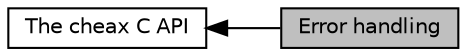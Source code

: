 digraph "Error handling"
{
  edge [fontname="Helvetica",fontsize="10",labelfontname="Helvetica",labelfontsize="10"];
  node [fontname="Helvetica",fontsize="10",shape=box];
  rankdir=LR;
  Node2 [label="The cheax C API",height=0.2,width=0.4,color="black", fillcolor="white", style="filled",URL="$group__Cheax.html",tooltip="API functions to interface with cheax from C/C++."];
  Node1 [label="Error handling",height=0.2,width=0.4,color="black", fillcolor="grey75", style="filled", fontcolor="black",tooltip="Error codes and ways to deal with them."];
  Node2->Node1 [shape=plaintext, dir="back", style="solid"];
}
